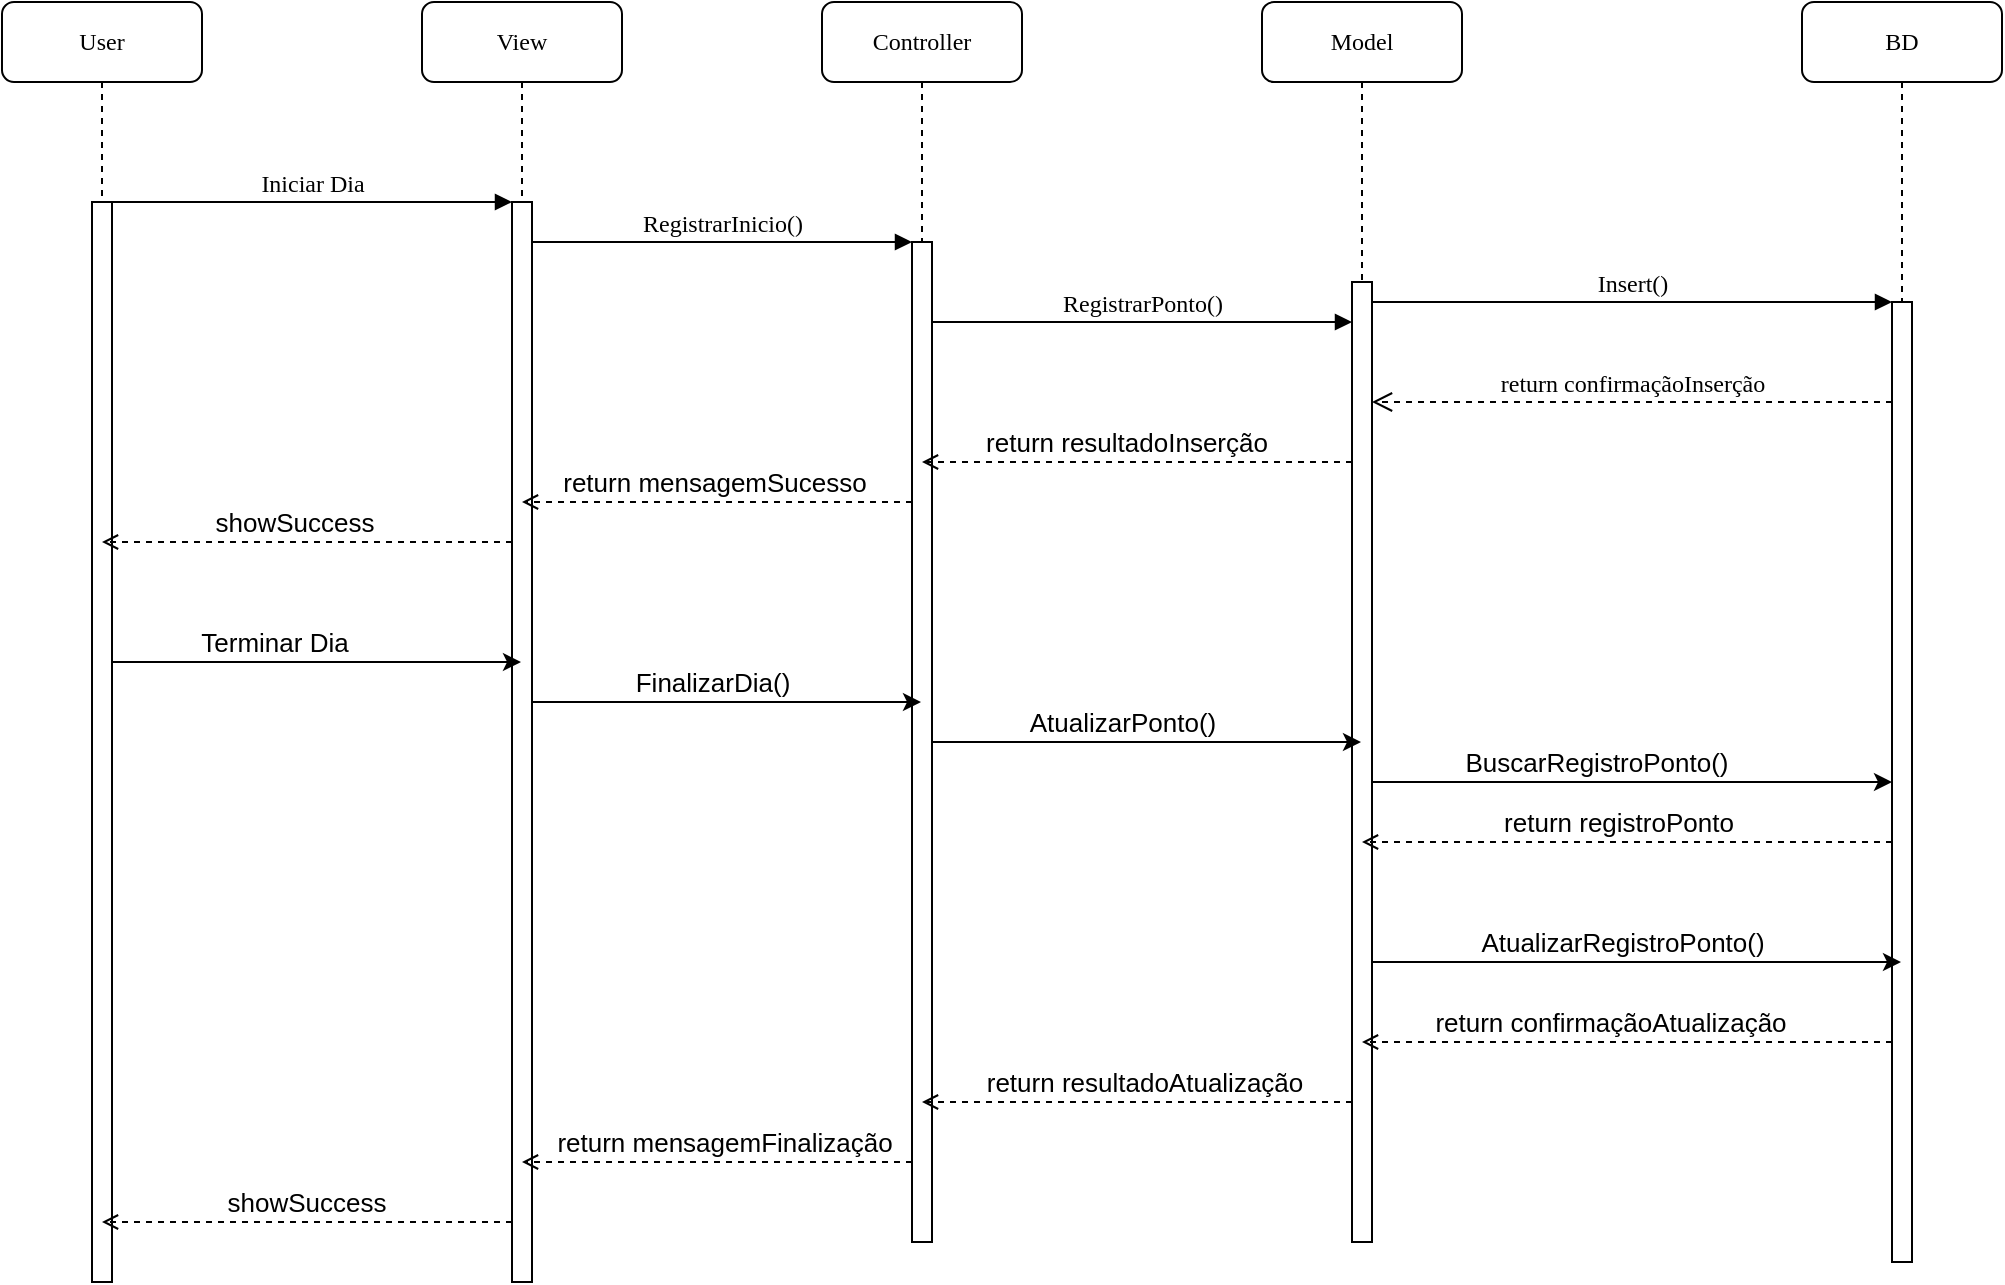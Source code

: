 <mxfile version="24.8.3">
  <diagram name="Page-1" id="13e1069c-82ec-6db2-03f1-153e76fe0fe0">
    <mxGraphModel dx="1481" dy="771" grid="1" gridSize="10" guides="1" tooltips="1" connect="1" arrows="1" fold="1" page="1" pageScale="1" pageWidth="1100" pageHeight="850" background="none" math="0" shadow="0">
      <root>
        <mxCell id="0" />
        <mxCell id="1" parent="0" />
        <mxCell id="7baba1c4bc27f4b0-2" value="View" style="shape=umlLifeline;perimeter=lifelinePerimeter;whiteSpace=wrap;html=1;container=1;collapsible=0;recursiveResize=0;outlineConnect=0;rounded=1;shadow=0;comic=0;labelBackgroundColor=none;strokeWidth=1;fontFamily=Verdana;fontSize=12;align=center;" parent="1" vertex="1">
          <mxGeometry x="240" y="80" width="100" height="640" as="geometry" />
        </mxCell>
        <mxCell id="7baba1c4bc27f4b0-10" value="" style="html=1;points=[];perimeter=orthogonalPerimeter;rounded=0;shadow=0;comic=0;labelBackgroundColor=none;strokeWidth=1;fontFamily=Verdana;fontSize=12;align=center;" parent="7baba1c4bc27f4b0-2" vertex="1">
          <mxGeometry x="45" y="100" width="10" height="540" as="geometry" />
        </mxCell>
        <mxCell id="7baba1c4bc27f4b0-3" value="Controller" style="shape=umlLifeline;perimeter=lifelinePerimeter;whiteSpace=wrap;html=1;container=1;collapsible=0;recursiveResize=0;outlineConnect=0;rounded=1;shadow=0;comic=0;labelBackgroundColor=none;strokeWidth=1;fontFamily=Verdana;fontSize=12;align=center;" parent="1" vertex="1">
          <mxGeometry x="440" y="80" width="100" height="620" as="geometry" />
        </mxCell>
        <mxCell id="7baba1c4bc27f4b0-13" value="" style="html=1;points=[];perimeter=orthogonalPerimeter;rounded=0;shadow=0;comic=0;labelBackgroundColor=none;strokeWidth=1;fontFamily=Verdana;fontSize=12;align=center;" parent="7baba1c4bc27f4b0-3" vertex="1">
          <mxGeometry x="45" y="120" width="10" height="500" as="geometry" />
        </mxCell>
        <mxCell id="7baba1c4bc27f4b0-4" value="Model" style="shape=umlLifeline;perimeter=lifelinePerimeter;whiteSpace=wrap;html=1;container=1;collapsible=0;recursiveResize=0;outlineConnect=0;rounded=1;shadow=0;comic=0;labelBackgroundColor=none;strokeWidth=1;fontFamily=Verdana;fontSize=12;align=center;" parent="1" vertex="1">
          <mxGeometry x="660" y="80" width="100" height="580" as="geometry" />
        </mxCell>
        <mxCell id="7baba1c4bc27f4b0-5" value="BD" style="shape=umlLifeline;perimeter=lifelinePerimeter;whiteSpace=wrap;html=1;container=1;collapsible=0;recursiveResize=0;outlineConnect=0;rounded=1;shadow=0;comic=0;labelBackgroundColor=none;strokeWidth=1;fontFamily=Verdana;fontSize=12;align=center;" parent="1" vertex="1">
          <mxGeometry x="930" y="80" width="100" height="630" as="geometry" />
        </mxCell>
        <mxCell id="7baba1c4bc27f4b0-19" value="" style="html=1;points=[];perimeter=orthogonalPerimeter;rounded=0;shadow=0;comic=0;labelBackgroundColor=none;strokeWidth=1;fontFamily=Verdana;fontSize=12;align=center;" parent="7baba1c4bc27f4b0-5" vertex="1">
          <mxGeometry x="45" y="150" width="10" height="480" as="geometry" />
        </mxCell>
        <mxCell id="7baba1c4bc27f4b0-21" value="return confirmaçãoInserção" style="html=1;verticalAlign=bottom;endArrow=open;dashed=1;endSize=8;labelBackgroundColor=none;fontFamily=Verdana;fontSize=12;edgeStyle=elbowEdgeStyle;elbow=vertical;" parent="7baba1c4bc27f4b0-5" target="7baba1c4bc27f4b0-16" edge="1">
          <mxGeometry relative="1" as="geometry">
            <mxPoint x="-165" y="200" as="targetPoint" />
            <Array as="points">
              <mxPoint x="-90" y="200" />
              <mxPoint x="-130" y="200" />
            </Array>
            <mxPoint x="45" y="200" as="sourcePoint" />
          </mxGeometry>
        </mxCell>
        <mxCell id="7baba1c4bc27f4b0-8" value="User" style="shape=umlLifeline;perimeter=lifelinePerimeter;whiteSpace=wrap;html=1;container=1;collapsible=0;recursiveResize=0;outlineConnect=0;rounded=1;shadow=0;comic=0;labelBackgroundColor=none;strokeWidth=1;fontFamily=Verdana;fontSize=12;align=center;" parent="1" vertex="1">
          <mxGeometry x="30" y="80" width="100" height="640" as="geometry" />
        </mxCell>
        <mxCell id="7baba1c4bc27f4b0-9" value="" style="html=1;points=[];perimeter=orthogonalPerimeter;rounded=0;shadow=0;comic=0;labelBackgroundColor=none;strokeWidth=1;fontFamily=Verdana;fontSize=12;align=center;" parent="7baba1c4bc27f4b0-8" vertex="1">
          <mxGeometry x="45" y="100" width="10" height="540" as="geometry" />
        </mxCell>
        <mxCell id="z18xVK-odorNPYvQWABU-3" style="edgeStyle=orthogonalEdgeStyle;rounded=0;orthogonalLoop=1;jettySize=auto;html=1;endArrow=open;endFill=0;dashed=1;" edge="1" parent="1" source="7baba1c4bc27f4b0-16" target="7baba1c4bc27f4b0-3">
          <mxGeometry relative="1" as="geometry">
            <Array as="points">
              <mxPoint x="560" y="310" />
              <mxPoint x="560" y="310" />
            </Array>
          </mxGeometry>
        </mxCell>
        <mxCell id="z18xVK-odorNPYvQWABU-4" value="return resultadoInserção" style="edgeLabel;html=1;align=center;verticalAlign=middle;resizable=0;points=[];fontSize=13;" vertex="1" connectable="0" parent="z18xVK-odorNPYvQWABU-3">
          <mxGeometry x="0.051" relative="1" as="geometry">
            <mxPoint y="-10" as="offset" />
          </mxGeometry>
        </mxCell>
        <mxCell id="z18xVK-odorNPYvQWABU-45" style="edgeStyle=orthogonalEdgeStyle;rounded=0;orthogonalLoop=1;jettySize=auto;html=1;" edge="1" parent="1" source="7baba1c4bc27f4b0-16" target="7baba1c4bc27f4b0-19">
          <mxGeometry relative="1" as="geometry">
            <Array as="points">
              <mxPoint x="860" y="470" />
              <mxPoint x="860" y="470" />
            </Array>
          </mxGeometry>
        </mxCell>
        <mxCell id="z18xVK-odorNPYvQWABU-55" value="&lt;font style=&quot;font-size: 13px;&quot;&gt;BuscarRegistroPonto()&lt;/font&gt;" style="edgeLabel;html=1;align=center;verticalAlign=middle;resizable=0;points=[];" vertex="1" connectable="0" parent="z18xVK-odorNPYvQWABU-45">
          <mxGeometry x="-0.278" y="1" relative="1" as="geometry">
            <mxPoint x="18" y="-9" as="offset" />
          </mxGeometry>
        </mxCell>
        <mxCell id="z18xVK-odorNPYvQWABU-47" style="edgeStyle=orthogonalEdgeStyle;rounded=0;orthogonalLoop=1;jettySize=auto;html=1;dashed=1;endArrow=open;endFill=0;" edge="1" parent="1" source="7baba1c4bc27f4b0-16" target="7baba1c4bc27f4b0-3">
          <mxGeometry relative="1" as="geometry">
            <Array as="points">
              <mxPoint x="600" y="630" />
              <mxPoint x="600" y="630" />
            </Array>
          </mxGeometry>
        </mxCell>
        <mxCell id="z18xVK-odorNPYvQWABU-58" value="return resultadoAtualização" style="edgeLabel;html=1;align=center;verticalAlign=middle;resizable=0;points=[];fontSize=13;" vertex="1" connectable="0" parent="z18xVK-odorNPYvQWABU-47">
          <mxGeometry x="0.306" y="-2" relative="1" as="geometry">
            <mxPoint x="36" y="-8" as="offset" />
          </mxGeometry>
        </mxCell>
        <mxCell id="z18xVK-odorNPYvQWABU-59" style="edgeStyle=orthogonalEdgeStyle;rounded=0;orthogonalLoop=1;jettySize=auto;html=1;" edge="1" parent="1" source="7baba1c4bc27f4b0-16" target="7baba1c4bc27f4b0-5">
          <mxGeometry relative="1" as="geometry">
            <Array as="points">
              <mxPoint x="850" y="560" />
              <mxPoint x="850" y="560" />
            </Array>
          </mxGeometry>
        </mxCell>
        <mxCell id="z18xVK-odorNPYvQWABU-60" value="&lt;font style=&quot;font-size: 13px;&quot;&gt;AtualizarRegistroPonto()&lt;/font&gt;" style="edgeLabel;html=1;align=center;verticalAlign=middle;resizable=0;points=[];" vertex="1" connectable="0" parent="z18xVK-odorNPYvQWABU-59">
          <mxGeometry x="-0.165" y="-1" relative="1" as="geometry">
            <mxPoint x="14" y="-11" as="offset" />
          </mxGeometry>
        </mxCell>
        <mxCell id="7baba1c4bc27f4b0-16" value="" style="html=1;points=[];perimeter=orthogonalPerimeter;rounded=0;shadow=0;comic=0;labelBackgroundColor=none;strokeWidth=1;fontFamily=Verdana;fontSize=12;align=center;" parent="1" vertex="1">
          <mxGeometry x="705" y="220" width="10" height="480" as="geometry" />
        </mxCell>
        <mxCell id="7baba1c4bc27f4b0-17" value="RegistrarPonto()" style="html=1;verticalAlign=bottom;endArrow=block;labelBackgroundColor=none;fontFamily=Verdana;fontSize=12;edgeStyle=elbowEdgeStyle;elbow=vertical;" parent="1" source="7baba1c4bc27f4b0-13" target="7baba1c4bc27f4b0-16" edge="1">
          <mxGeometry relative="1" as="geometry">
            <mxPoint x="510" y="220" as="sourcePoint" />
            <Array as="points">
              <mxPoint x="600" y="240" />
            </Array>
          </mxGeometry>
        </mxCell>
        <mxCell id="z18xVK-odorNPYvQWABU-51" style="edgeStyle=orthogonalEdgeStyle;rounded=0;orthogonalLoop=1;jettySize=auto;html=1;endArrow=open;endFill=0;dashed=1;" edge="1" parent="1" source="7baba1c4bc27f4b0-19" target="7baba1c4bc27f4b0-4">
          <mxGeometry relative="1" as="geometry">
            <Array as="points">
              <mxPoint x="800" y="500" />
              <mxPoint x="800" y="500" />
            </Array>
          </mxGeometry>
        </mxCell>
        <mxCell id="z18xVK-odorNPYvQWABU-57" value="return registroPonto" style="edgeLabel;html=1;align=center;verticalAlign=middle;resizable=0;points=[];fontSize=13;" vertex="1" connectable="0" parent="z18xVK-odorNPYvQWABU-51">
          <mxGeometry x="0.277" y="-2" relative="1" as="geometry">
            <mxPoint x="32" y="-8" as="offset" />
          </mxGeometry>
        </mxCell>
        <mxCell id="7baba1c4bc27f4b0-20" value="Insert()" style="html=1;verticalAlign=bottom;endArrow=block;entryX=0;entryY=0;labelBackgroundColor=none;fontFamily=Verdana;fontSize=12;edgeStyle=elbowEdgeStyle;elbow=vertical;" parent="1" source="7baba1c4bc27f4b0-16" target="7baba1c4bc27f4b0-19" edge="1">
          <mxGeometry relative="1" as="geometry">
            <mxPoint x="650" y="230" as="sourcePoint" />
          </mxGeometry>
        </mxCell>
        <mxCell id="7baba1c4bc27f4b0-11" value="Iniciar Dia" style="html=1;verticalAlign=bottom;endArrow=block;entryX=0;entryY=0;labelBackgroundColor=none;fontFamily=Verdana;fontSize=12;edgeStyle=elbowEdgeStyle;elbow=vertical;" parent="1" source="7baba1c4bc27f4b0-9" target="7baba1c4bc27f4b0-10" edge="1">
          <mxGeometry relative="1" as="geometry">
            <mxPoint x="220" y="190" as="sourcePoint" />
          </mxGeometry>
        </mxCell>
        <mxCell id="7baba1c4bc27f4b0-14" value="RegistrarInicio()" style="html=1;verticalAlign=bottom;endArrow=block;entryX=0;entryY=0;labelBackgroundColor=none;fontFamily=Verdana;fontSize=12;edgeStyle=elbowEdgeStyle;elbow=vertical;" parent="1" source="7baba1c4bc27f4b0-10" target="7baba1c4bc27f4b0-13" edge="1">
          <mxGeometry relative="1" as="geometry">
            <mxPoint x="370" y="200" as="sourcePoint" />
          </mxGeometry>
        </mxCell>
        <mxCell id="z18xVK-odorNPYvQWABU-5" style="edgeStyle=orthogonalEdgeStyle;rounded=0;orthogonalLoop=1;jettySize=auto;html=1;dashed=1;endArrow=open;endFill=0;" edge="1" parent="1" source="7baba1c4bc27f4b0-13" target="7baba1c4bc27f4b0-2">
          <mxGeometry relative="1" as="geometry">
            <Array as="points">
              <mxPoint x="370" y="330" />
              <mxPoint x="370" y="330" />
            </Array>
          </mxGeometry>
        </mxCell>
        <mxCell id="z18xVK-odorNPYvQWABU-6" value="return mensagemSucesso" style="edgeLabel;html=1;align=center;verticalAlign=middle;resizable=0;points=[];fontSize=13;" vertex="1" connectable="0" parent="z18xVK-odorNPYvQWABU-5">
          <mxGeometry x="0.249" y="-1" relative="1" as="geometry">
            <mxPoint x="23" y="-9" as="offset" />
          </mxGeometry>
        </mxCell>
        <mxCell id="z18xVK-odorNPYvQWABU-7" style="edgeStyle=orthogonalEdgeStyle;rounded=0;orthogonalLoop=1;jettySize=auto;html=1;dashed=1;endArrow=open;endFill=0;" edge="1" parent="1" source="7baba1c4bc27f4b0-10" target="7baba1c4bc27f4b0-8">
          <mxGeometry relative="1" as="geometry">
            <Array as="points">
              <mxPoint x="190" y="350" />
              <mxPoint x="190" y="350" />
            </Array>
          </mxGeometry>
        </mxCell>
        <mxCell id="z18xVK-odorNPYvQWABU-8" value="&lt;span style=&quot;font-size: 13px;&quot;&gt;showSuccess&lt;/span&gt;" style="edgeLabel;html=1;align=center;verticalAlign=middle;resizable=0;points=[];" vertex="1" connectable="0" parent="z18xVK-odorNPYvQWABU-7">
          <mxGeometry x="0.294" y="-1" relative="1" as="geometry">
            <mxPoint x="23" y="-9" as="offset" />
          </mxGeometry>
        </mxCell>
        <mxCell id="z18xVK-odorNPYvQWABU-40" style="edgeStyle=orthogonalEdgeStyle;rounded=0;orthogonalLoop=1;jettySize=auto;html=1;" edge="1" parent="1" source="7baba1c4bc27f4b0-9" target="7baba1c4bc27f4b0-2">
          <mxGeometry relative="1" as="geometry">
            <Array as="points">
              <mxPoint x="190" y="410" />
              <mxPoint x="190" y="410" />
            </Array>
          </mxGeometry>
        </mxCell>
        <mxCell id="z18xVK-odorNPYvQWABU-52" value="Terminar Dia" style="edgeLabel;html=1;align=center;verticalAlign=middle;resizable=0;points=[];fontSize=13;" vertex="1" connectable="0" parent="z18xVK-odorNPYvQWABU-40">
          <mxGeometry x="-0.268" y="4" relative="1" as="geometry">
            <mxPoint x="6" y="-6" as="offset" />
          </mxGeometry>
        </mxCell>
        <mxCell id="z18xVK-odorNPYvQWABU-41" style="edgeStyle=orthogonalEdgeStyle;rounded=0;orthogonalLoop=1;jettySize=auto;html=1;" edge="1" parent="1" source="7baba1c4bc27f4b0-10" target="7baba1c4bc27f4b0-3">
          <mxGeometry relative="1" as="geometry">
            <Array as="points">
              <mxPoint x="370" y="430" />
              <mxPoint x="370" y="430" />
            </Array>
          </mxGeometry>
        </mxCell>
        <mxCell id="z18xVK-odorNPYvQWABU-53" value="FinalizarDia()" style="edgeLabel;html=1;align=center;verticalAlign=middle;resizable=0;points=[];fontSize=13;" vertex="1" connectable="0" parent="z18xVK-odorNPYvQWABU-41">
          <mxGeometry x="-0.271" y="2" relative="1" as="geometry">
            <mxPoint x="19" y="-8" as="offset" />
          </mxGeometry>
        </mxCell>
        <mxCell id="z18xVK-odorNPYvQWABU-44" style="edgeStyle=orthogonalEdgeStyle;rounded=0;orthogonalLoop=1;jettySize=auto;html=1;" edge="1" parent="1" source="7baba1c4bc27f4b0-13" target="7baba1c4bc27f4b0-4">
          <mxGeometry relative="1" as="geometry">
            <Array as="points">
              <mxPoint x="520" y="450" />
              <mxPoint x="520" y="450" />
            </Array>
          </mxGeometry>
        </mxCell>
        <mxCell id="z18xVK-odorNPYvQWABU-54" value="AtualizarPonto()" style="edgeLabel;html=1;align=center;verticalAlign=middle;resizable=0;points=[];fontSize=13;" vertex="1" connectable="0" parent="z18xVK-odorNPYvQWABU-44">
          <mxGeometry x="-0.25" y="2" relative="1" as="geometry">
            <mxPoint x="14" y="-8" as="offset" />
          </mxGeometry>
        </mxCell>
        <mxCell id="z18xVK-odorNPYvQWABU-49" style="edgeStyle=orthogonalEdgeStyle;rounded=0;orthogonalLoop=1;jettySize=auto;html=1;endArrow=open;endFill=0;dashed=1;" edge="1" parent="1" source="7baba1c4bc27f4b0-13" target="7baba1c4bc27f4b0-2">
          <mxGeometry relative="1" as="geometry">
            <Array as="points">
              <mxPoint x="390" y="660" />
              <mxPoint x="390" y="660" />
            </Array>
          </mxGeometry>
        </mxCell>
        <mxCell id="z18xVK-odorNPYvQWABU-64" value="return mensagemFinalização" style="edgeLabel;html=1;align=center;verticalAlign=middle;resizable=0;points=[];fontSize=13;" vertex="1" connectable="0" parent="z18xVK-odorNPYvQWABU-49">
          <mxGeometry x="0.162" y="-2" relative="1" as="geometry">
            <mxPoint x="19" y="-8" as="offset" />
          </mxGeometry>
        </mxCell>
        <mxCell id="z18xVK-odorNPYvQWABU-50" style="edgeStyle=orthogonalEdgeStyle;rounded=0;orthogonalLoop=1;jettySize=auto;html=1;dashed=1;endArrow=open;endFill=0;" edge="1" parent="1" source="7baba1c4bc27f4b0-10" target="7baba1c4bc27f4b0-8">
          <mxGeometry relative="1" as="geometry">
            <Array as="points">
              <mxPoint x="180" y="690" />
              <mxPoint x="180" y="690" />
            </Array>
          </mxGeometry>
        </mxCell>
        <mxCell id="z18xVK-odorNPYvQWABU-65" value="&lt;span style=&quot;font-size: 13px;&quot;&gt;showSuccess&lt;/span&gt;" style="edgeLabel;html=1;align=center;verticalAlign=middle;resizable=0;points=[];" vertex="1" connectable="0" parent="z18xVK-odorNPYvQWABU-50">
          <mxGeometry x="0.334" y="-1" relative="1" as="geometry">
            <mxPoint x="33" y="-9" as="offset" />
          </mxGeometry>
        </mxCell>
        <mxCell id="z18xVK-odorNPYvQWABU-61" style="edgeStyle=orthogonalEdgeStyle;rounded=0;orthogonalLoop=1;jettySize=auto;html=1;dashed=1;endArrow=open;endFill=0;" edge="1" parent="1" source="7baba1c4bc27f4b0-19" target="7baba1c4bc27f4b0-4">
          <mxGeometry relative="1" as="geometry">
            <Array as="points">
              <mxPoint x="840" y="600" />
              <mxPoint x="840" y="600" />
            </Array>
          </mxGeometry>
        </mxCell>
        <mxCell id="z18xVK-odorNPYvQWABU-63" value="return confirmaçãoAtualização" style="edgeLabel;html=1;align=center;verticalAlign=middle;resizable=0;points=[];fontSize=13;" vertex="1" connectable="0" parent="z18xVK-odorNPYvQWABU-61">
          <mxGeometry x="0.064" y="1" relative="1" as="geometry">
            <mxPoint y="-11" as="offset" />
          </mxGeometry>
        </mxCell>
      </root>
    </mxGraphModel>
  </diagram>
</mxfile>
